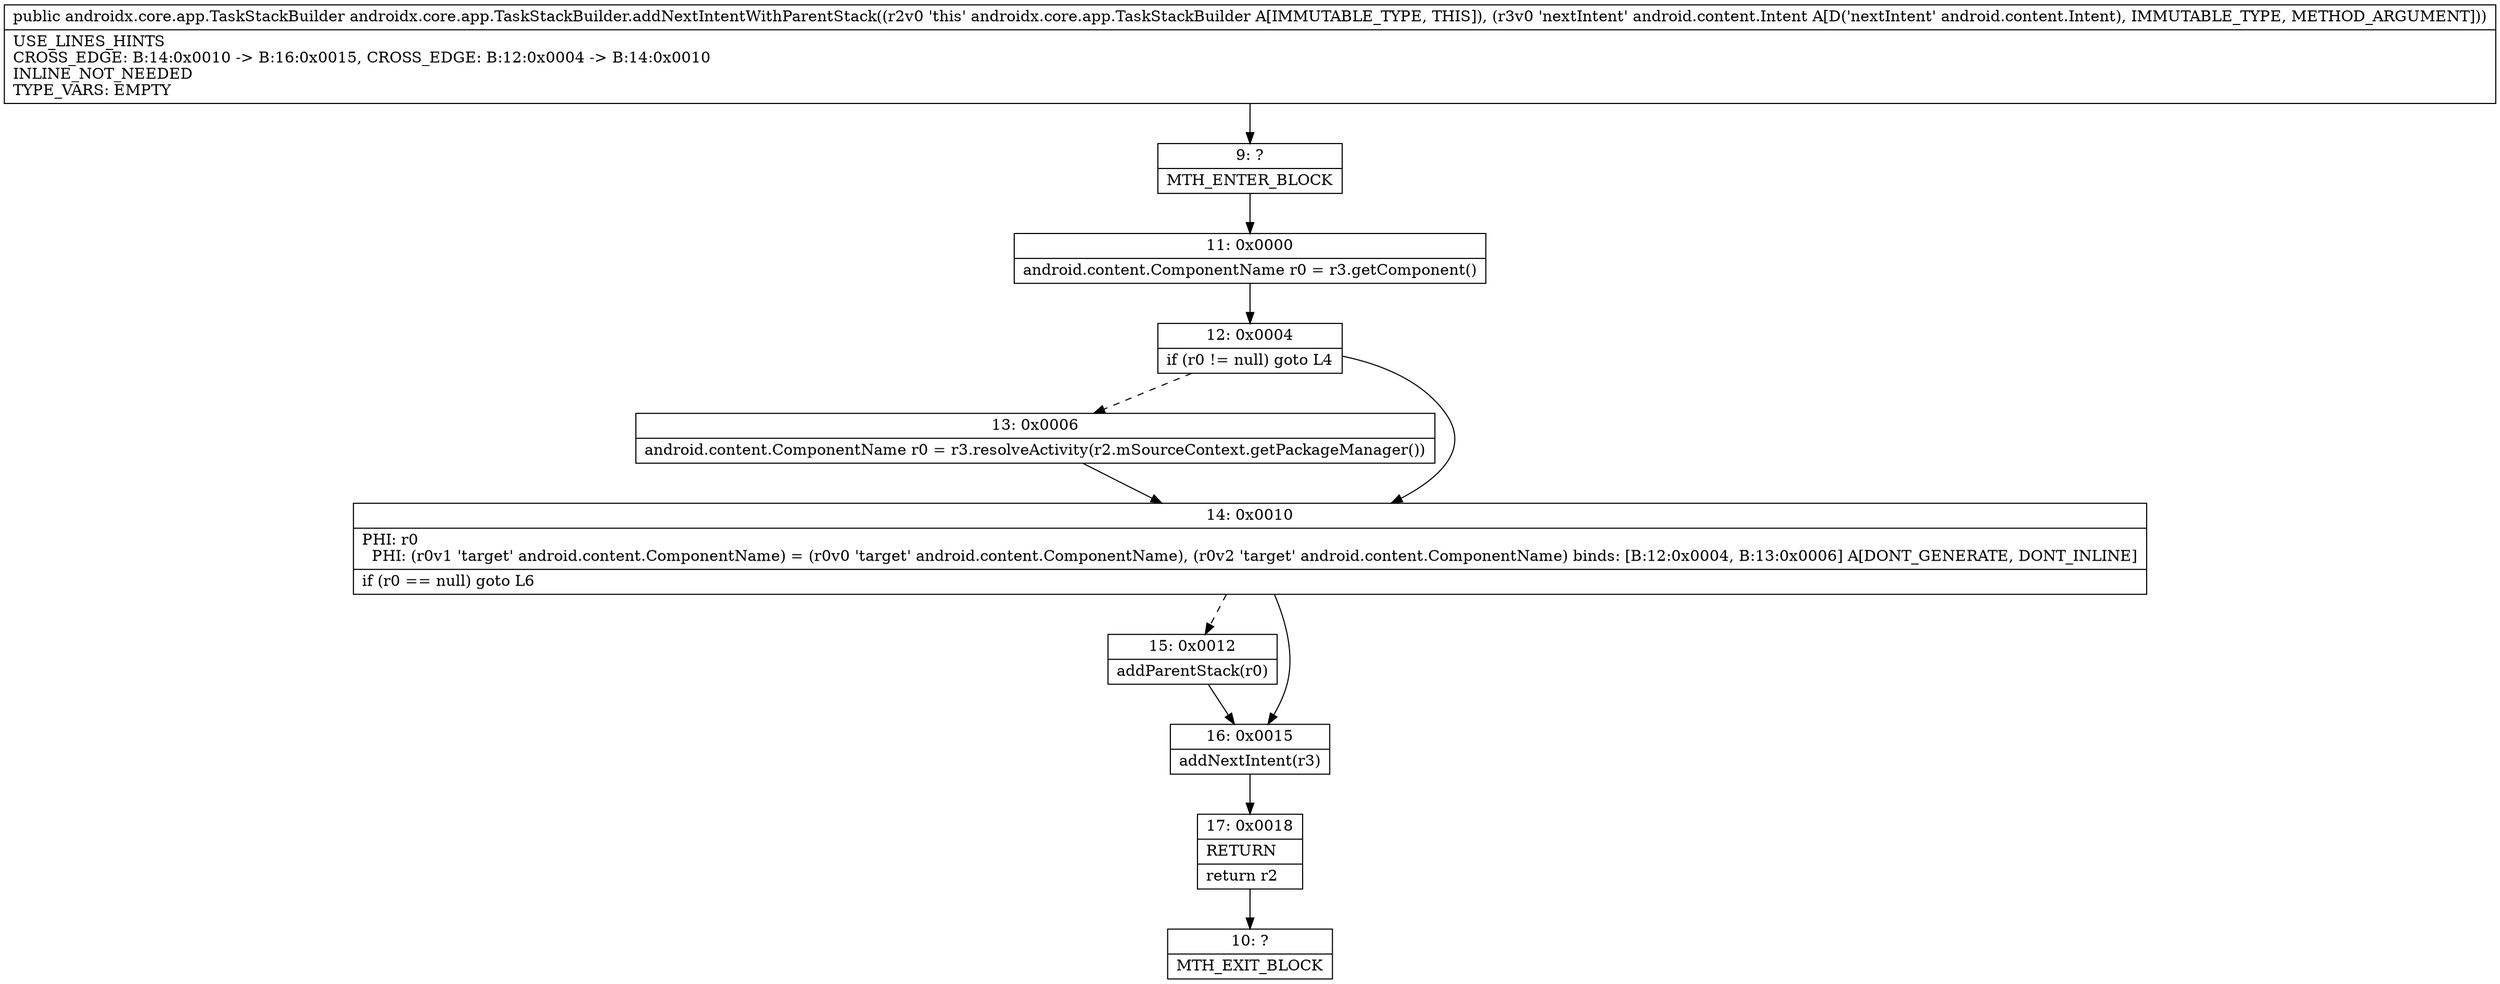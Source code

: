 digraph "CFG forandroidx.core.app.TaskStackBuilder.addNextIntentWithParentStack(Landroid\/content\/Intent;)Landroidx\/core\/app\/TaskStackBuilder;" {
Node_9 [shape=record,label="{9\:\ ?|MTH_ENTER_BLOCK\l}"];
Node_11 [shape=record,label="{11\:\ 0x0000|android.content.ComponentName r0 = r3.getComponent()\l}"];
Node_12 [shape=record,label="{12\:\ 0x0004|if (r0 != null) goto L4\l}"];
Node_13 [shape=record,label="{13\:\ 0x0006|android.content.ComponentName r0 = r3.resolveActivity(r2.mSourceContext.getPackageManager())\l}"];
Node_14 [shape=record,label="{14\:\ 0x0010|PHI: r0 \l  PHI: (r0v1 'target' android.content.ComponentName) = (r0v0 'target' android.content.ComponentName), (r0v2 'target' android.content.ComponentName) binds: [B:12:0x0004, B:13:0x0006] A[DONT_GENERATE, DONT_INLINE]\l|if (r0 == null) goto L6\l}"];
Node_15 [shape=record,label="{15\:\ 0x0012|addParentStack(r0)\l}"];
Node_16 [shape=record,label="{16\:\ 0x0015|addNextIntent(r3)\l}"];
Node_17 [shape=record,label="{17\:\ 0x0018|RETURN\l|return r2\l}"];
Node_10 [shape=record,label="{10\:\ ?|MTH_EXIT_BLOCK\l}"];
MethodNode[shape=record,label="{public androidx.core.app.TaskStackBuilder androidx.core.app.TaskStackBuilder.addNextIntentWithParentStack((r2v0 'this' androidx.core.app.TaskStackBuilder A[IMMUTABLE_TYPE, THIS]), (r3v0 'nextIntent' android.content.Intent A[D('nextIntent' android.content.Intent), IMMUTABLE_TYPE, METHOD_ARGUMENT]))  | USE_LINES_HINTS\lCROSS_EDGE: B:14:0x0010 \-\> B:16:0x0015, CROSS_EDGE: B:12:0x0004 \-\> B:14:0x0010\lINLINE_NOT_NEEDED\lTYPE_VARS: EMPTY\l}"];
MethodNode -> Node_9;Node_9 -> Node_11;
Node_11 -> Node_12;
Node_12 -> Node_13[style=dashed];
Node_12 -> Node_14;
Node_13 -> Node_14;
Node_14 -> Node_15[style=dashed];
Node_14 -> Node_16;
Node_15 -> Node_16;
Node_16 -> Node_17;
Node_17 -> Node_10;
}

